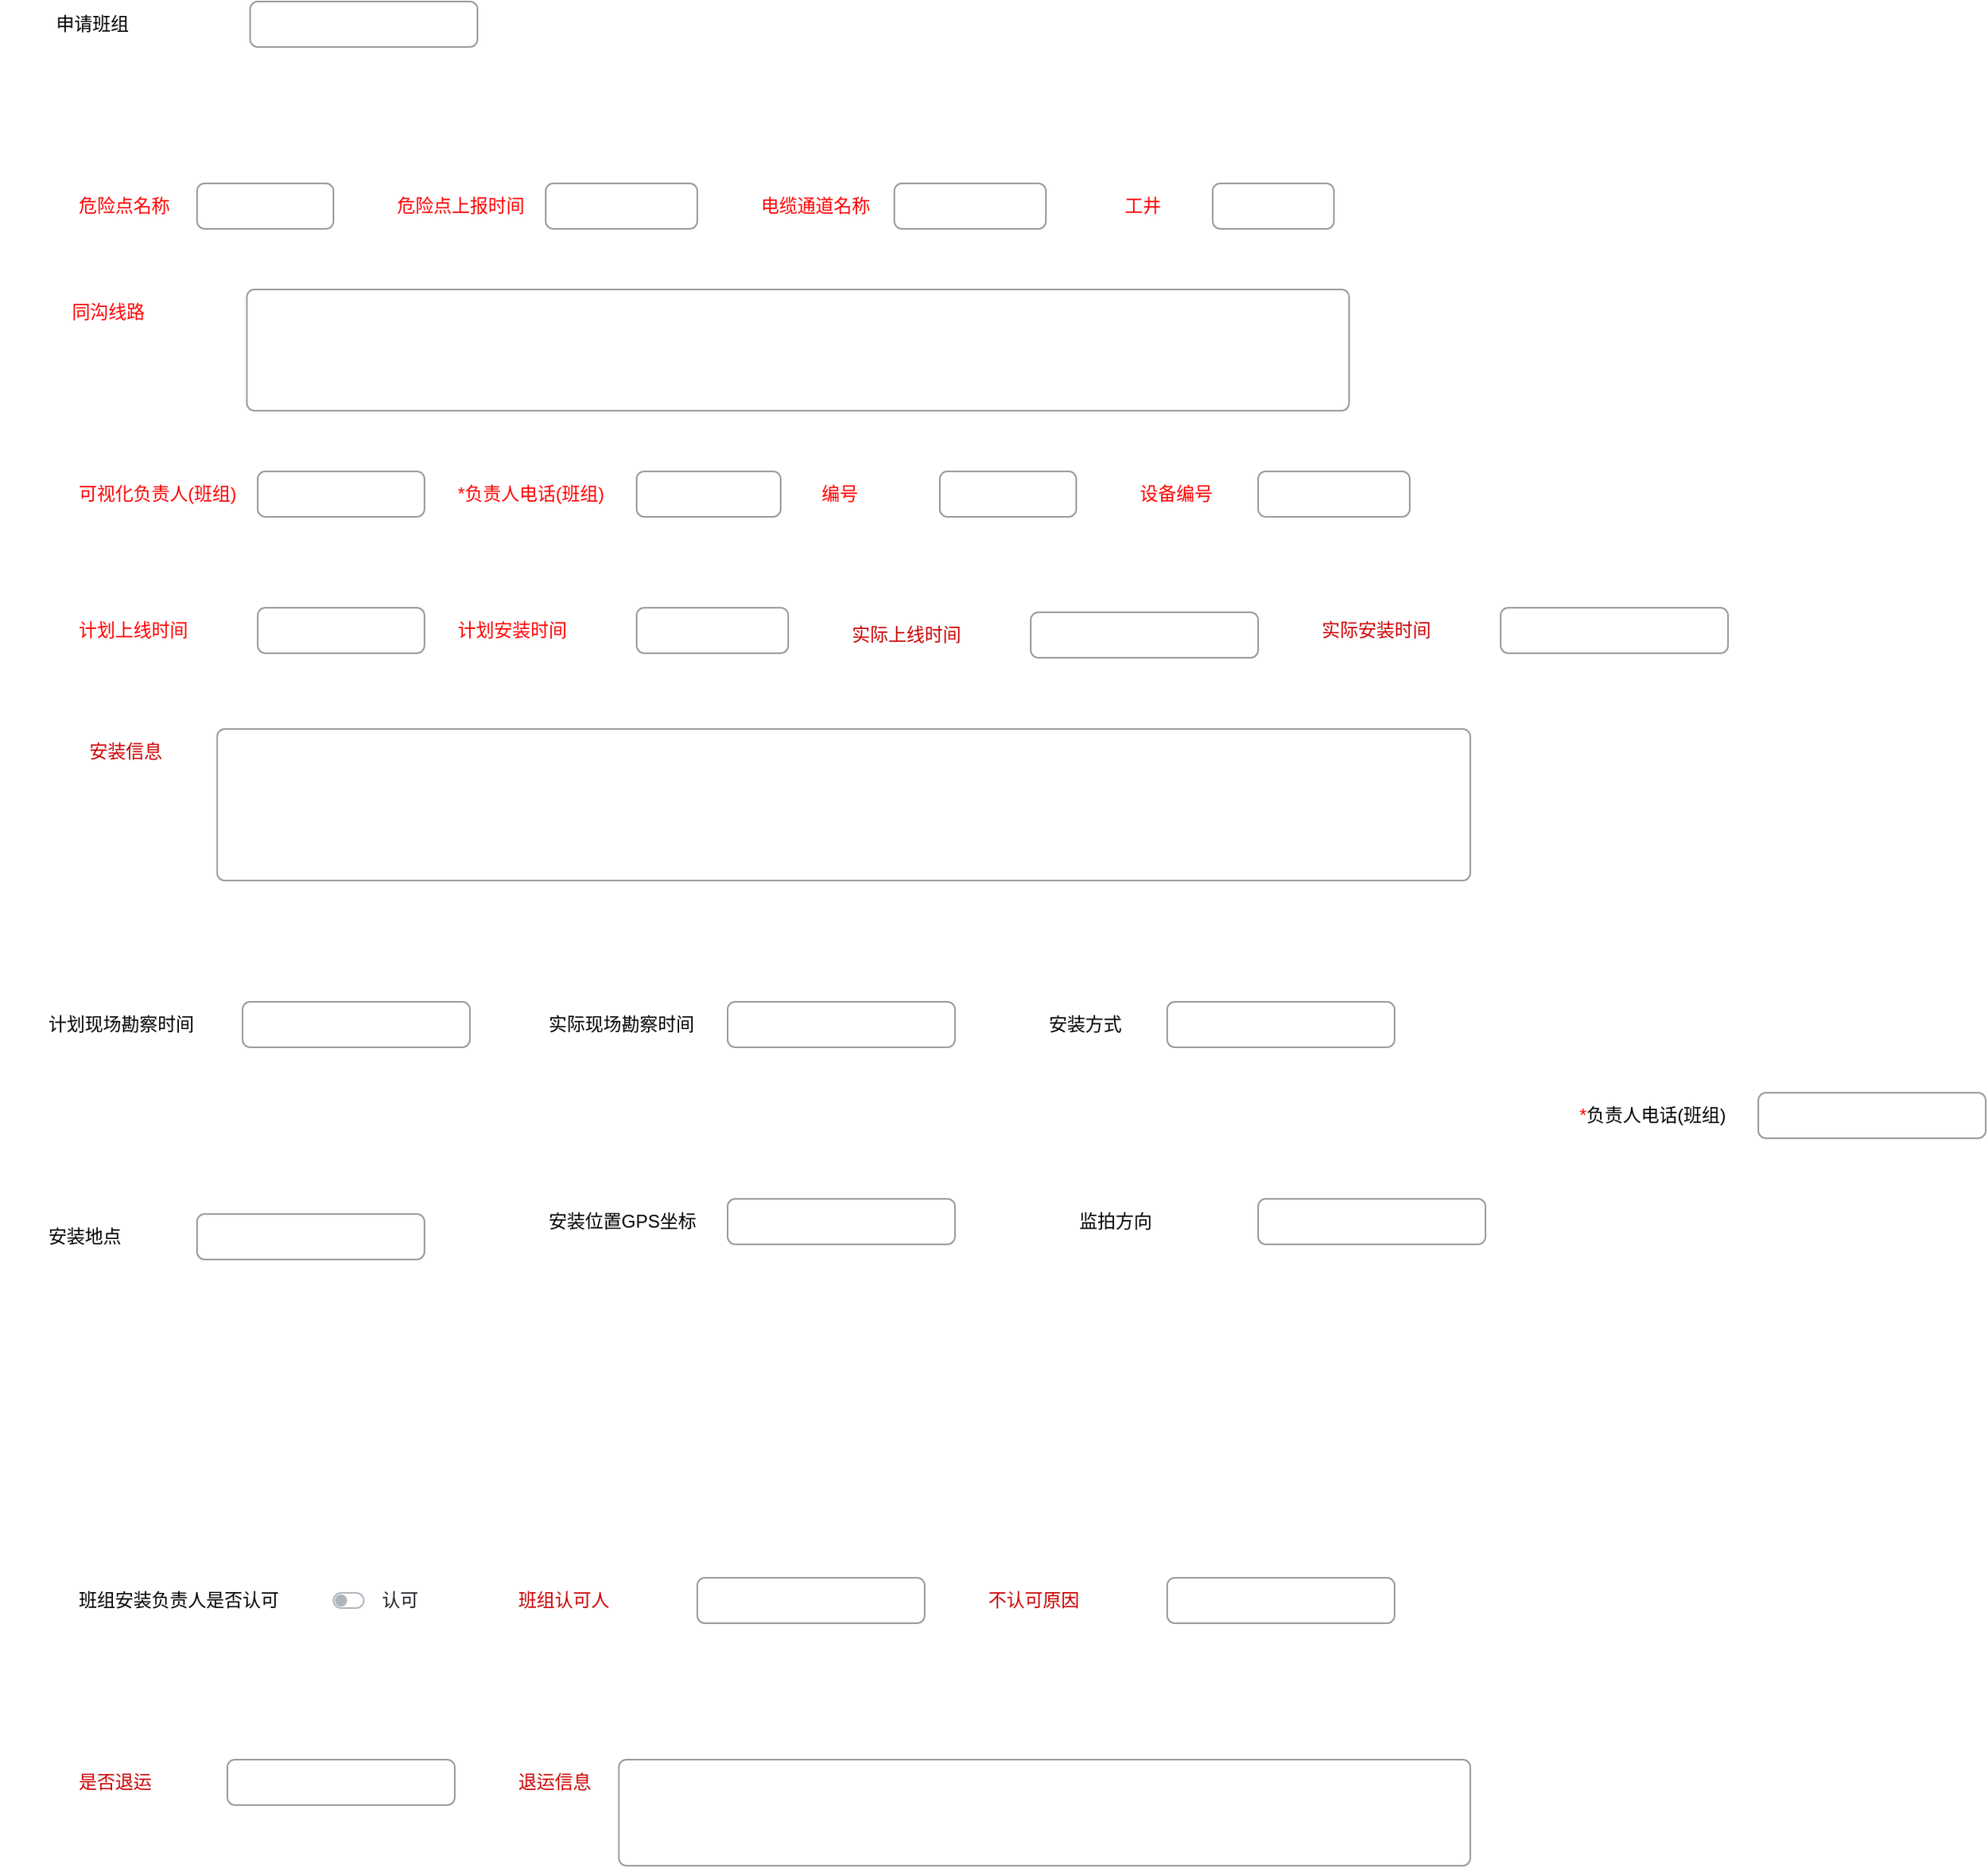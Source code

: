 <mxfile version="20.6.0" type="github">
  <diagram name="Page-1" id="c9db0220-8083-56f3-ca83-edcdcd058819">
    <mxGraphModel dx="1778" dy="2746.5" grid="1" gridSize="10" guides="1" tooltips="1" connect="1" arrows="1" fold="1" page="1" pageScale="1.5" pageWidth="826" pageHeight="1169" background="none" math="0" shadow="0">
      <root>
        <mxCell id="0" style=";html=1;" />
        <mxCell id="1" style=";html=1;" parent="0" />
        <mxCell id="OY6VnxNnnldXPEKkeLlU-69" value="" style="group" vertex="1" connectable="0" parent="1">
          <mxGeometry x="90" y="400" width="270" height="140" as="geometry" />
        </mxCell>
        <mxCell id="OY6VnxNnnldXPEKkeLlU-70" value="计划现场勘察时间" style="text;html=1;strokeColor=none;fillColor=none;align=left;verticalAlign=middle;whiteSpace=wrap;rounded=0;" vertex="1" parent="OY6VnxNnnldXPEKkeLlU-69">
          <mxGeometry x="-10" y="110" width="110" height="30" as="geometry" />
        </mxCell>
        <mxCell id="OY6VnxNnnldXPEKkeLlU-71" value="" style="html=1;shadow=0;dashed=0;shape=mxgraph.bootstrap.rrect;rSize=5;fillColor=none;strokeColor=#999999;align=left;spacing=15;fontSize=14;fontColor=#6C767D;" vertex="1" parent="OY6VnxNnnldXPEKkeLlU-69">
          <mxGeometry x="120" y="110" width="150" height="30" as="geometry">
            <mxPoint x="-70" y="-110" as="offset" />
          </mxGeometry>
        </mxCell>
        <mxCell id="OY6VnxNnnldXPEKkeLlU-78" value="" style="group" vertex="1" connectable="0" parent="1">
          <mxGeometry x="90" y="580" width="260" height="140" as="geometry" />
        </mxCell>
        <mxCell id="OY6VnxNnnldXPEKkeLlU-133" value="" style="group" vertex="1" connectable="0" parent="OY6VnxNnnldXPEKkeLlU-78">
          <mxGeometry x="-10" y="-40" width="200" height="140" as="geometry" />
        </mxCell>
        <mxCell id="OY6VnxNnnldXPEKkeLlU-131" value="安装地点" style="text;html=1;strokeColor=none;fillColor=none;align=left;verticalAlign=middle;whiteSpace=wrap;rounded=0;" vertex="1" parent="OY6VnxNnnldXPEKkeLlU-133">
          <mxGeometry y="110" width="110" height="30" as="geometry" />
        </mxCell>
        <mxCell id="OY6VnxNnnldXPEKkeLlU-132" value="" style="html=1;shadow=0;dashed=0;shape=mxgraph.bootstrap.rrect;rSize=5;fillColor=none;strokeColor=#999999;align=left;spacing=15;fontSize=14;fontColor=#6C767D;" vertex="1" parent="OY6VnxNnnldXPEKkeLlU-133">
          <mxGeometry x="100" y="110" width="150" height="30" as="geometry">
            <mxPoint x="-70" y="-110" as="offset" />
          </mxGeometry>
        </mxCell>
        <mxCell id="OY6VnxNnnldXPEKkeLlU-82" value="" style="group" vertex="1" connectable="0" parent="1">
          <mxGeometry x="770" y="430" width="200" height="140" as="geometry" />
        </mxCell>
        <mxCell id="OY6VnxNnnldXPEKkeLlU-83" value="安装方式" style="text;html=1;strokeColor=none;fillColor=none;align=left;verticalAlign=middle;whiteSpace=wrap;rounded=0;" vertex="1" parent="OY6VnxNnnldXPEKkeLlU-82">
          <mxGeometry x="-30" y="80" width="110" height="30" as="geometry" />
        </mxCell>
        <mxCell id="OY6VnxNnnldXPEKkeLlU-84" value="" style="html=1;shadow=0;dashed=0;shape=mxgraph.bootstrap.rrect;rSize=5;fillColor=none;strokeColor=#999999;align=left;spacing=15;fontSize=14;fontColor=#6C767D;" vertex="1" parent="OY6VnxNnnldXPEKkeLlU-82">
          <mxGeometry x="50" y="80" width="150" height="30" as="geometry">
            <mxPoint x="-70" y="-110" as="offset" />
          </mxGeometry>
        </mxCell>
        <mxCell id="OY6VnxNnnldXPEKkeLlU-107" value="" style="group" vertex="1" connectable="0" parent="1">
          <mxGeometry x="780" y="877" width="200" height="140" as="geometry" />
        </mxCell>
        <mxCell id="OY6VnxNnnldXPEKkeLlU-112" value="" style="group" vertex="1" connectable="0" parent="OY6VnxNnnldXPEKkeLlU-107">
          <mxGeometry x="-680" y="13" width="170" height="30" as="geometry" />
        </mxCell>
        <mxCell id="OY6VnxNnnldXPEKkeLlU-108" value="班组安装负责人是否认可" style="text;html=1;strokeColor=none;fillColor=none;align=left;verticalAlign=middle;whiteSpace=wrap;rounded=0;" vertex="1" parent="OY6VnxNnnldXPEKkeLlU-112">
          <mxGeometry width="150" height="30" as="geometry" />
        </mxCell>
        <mxCell id="OY6VnxNnnldXPEKkeLlU-113" value="&lt;font color=&quot;#cc0000&quot;&gt;班组认可人&lt;/font&gt;" style="text;html=1;strokeColor=none;fillColor=none;align=left;verticalAlign=middle;whiteSpace=wrap;rounded=0;" vertex="1" parent="1">
          <mxGeometry x="390" y="890" width="110" height="30" as="geometry" />
        </mxCell>
        <mxCell id="OY6VnxNnnldXPEKkeLlU-114" value="" style="html=1;shadow=0;dashed=0;shape=mxgraph.bootstrap.rrect;rSize=5;fillColor=none;strokeColor=#999999;align=left;spacing=15;fontSize=14;fontColor=#6C767D;" vertex="1" parent="1">
          <mxGeometry x="510" y="890" width="150" height="30" as="geometry">
            <mxPoint x="-70" y="-110" as="offset" />
          </mxGeometry>
        </mxCell>
        <mxCell id="OY6VnxNnnldXPEKkeLlU-115" value="&lt;font color=&quot;#cc0000&quot;&gt;不认可原因&lt;/font&gt;" style="text;html=1;strokeColor=none;fillColor=none;align=left;verticalAlign=middle;whiteSpace=wrap;rounded=0;" vertex="1" parent="1">
          <mxGeometry x="700" y="890" width="110" height="30" as="geometry" />
        </mxCell>
        <mxCell id="OY6VnxNnnldXPEKkeLlU-116" value="" style="html=1;shadow=0;dashed=0;shape=mxgraph.bootstrap.rrect;rSize=5;fillColor=none;strokeColor=#999999;align=left;spacing=15;fontSize=14;fontColor=#6C767D;" vertex="1" parent="1">
          <mxGeometry x="820" y="890" width="150" height="30" as="geometry">
            <mxPoint x="-70" y="-110" as="offset" />
          </mxGeometry>
        </mxCell>
        <mxCell id="OY6VnxNnnldXPEKkeLlU-117" value="&lt;font color=&quot;#cc0000&quot;&gt;是否退运&lt;/font&gt;" style="text;html=1;strokeColor=none;fillColor=none;align=left;verticalAlign=middle;whiteSpace=wrap;rounded=0;" vertex="1" parent="1">
          <mxGeometry x="100" y="1010" width="110" height="30" as="geometry" />
        </mxCell>
        <mxCell id="OY6VnxNnnldXPEKkeLlU-118" value="" style="html=1;shadow=0;dashed=0;shape=mxgraph.bootstrap.rrect;rSize=5;fillColor=none;strokeColor=#999999;align=left;spacing=15;fontSize=14;fontColor=#6C767D;" vertex="1" parent="1">
          <mxGeometry x="200" y="1010" width="150" height="30" as="geometry">
            <mxPoint x="-70" y="-110" as="offset" />
          </mxGeometry>
        </mxCell>
        <mxCell id="OY6VnxNnnldXPEKkeLlU-111" value="认可" style="html=1;shadow=0;dashed=0;shape=mxgraph.bootstrap.switch;strokeColor=#ADB6BD;strokeWidth=1;fillColor=#ffffff;fontColor=#212529;onStrokeColor=#ffffff;onFillColor=#0085FC;align=left;verticalAlign=middle;spacingLeft=10;labelPosition=right;verticalLabelPosition=middle;buttonState=0;sketch=0;" vertex="1" parent="1">
          <mxGeometry x="270" y="900" width="20" height="10" as="geometry" />
        </mxCell>
        <mxCell id="OY6VnxNnnldXPEKkeLlU-73" value="实际现场勘察时间" style="text;html=1;strokeColor=none;fillColor=none;align=left;verticalAlign=middle;whiteSpace=wrap;rounded=0;" vertex="1" parent="1">
          <mxGeometry x="410" y="510" width="110" height="30" as="geometry" />
        </mxCell>
        <mxCell id="OY6VnxNnnldXPEKkeLlU-74" value="" style="html=1;shadow=0;dashed=0;shape=mxgraph.bootstrap.rrect;rSize=5;fillColor=none;strokeColor=#999999;align=left;spacing=15;fontSize=14;fontColor=#6C767D;" vertex="1" parent="1">
          <mxGeometry x="530" y="510" width="150" height="30" as="geometry">
            <mxPoint x="-70" y="-110" as="offset" />
          </mxGeometry>
        </mxCell>
        <mxCell id="OY6VnxNnnldXPEKkeLlU-63" value="" style="group" vertex="1" connectable="0" parent="1">
          <mxGeometry x="350" y="180" width="270" height="140" as="geometry" />
        </mxCell>
        <mxCell id="OY6VnxNnnldXPEKkeLlU-96" value="计划安装时间" style="text;html=1;strokeColor=none;fillColor=none;align=left;verticalAlign=middle;whiteSpace=wrap;rounded=0;fontColor=#FF0000;" vertex="1" parent="OY6VnxNnnldXPEKkeLlU-63">
          <mxGeometry y="70" width="110" height="30" as="geometry" />
        </mxCell>
        <mxCell id="OY6VnxNnnldXPEKkeLlU-97" value="" style="html=1;shadow=0;dashed=0;shape=mxgraph.bootstrap.rrect;rSize=5;fillColor=none;strokeColor=#999999;align=left;spacing=15;fontSize=14;fontColor=#6C767D;" vertex="1" parent="OY6VnxNnnldXPEKkeLlU-63">
          <mxGeometry x="120" y="70" width="100" height="30" as="geometry">
            <mxPoint x="-70" y="-110" as="offset" />
          </mxGeometry>
        </mxCell>
        <mxCell id="OY6VnxNnnldXPEKkeLlU-75" value="监拍方向" style="text;html=1;strokeColor=none;fillColor=none;align=left;verticalAlign=middle;whiteSpace=wrap;rounded=0;" vertex="1" parent="1">
          <mxGeometry x="760" y="640" width="110" height="30" as="geometry" />
        </mxCell>
        <mxCell id="OY6VnxNnnldXPEKkeLlU-76" value="" style="html=1;shadow=0;dashed=0;shape=mxgraph.bootstrap.rrect;rSize=5;fillColor=none;strokeColor=#999999;align=left;spacing=15;fontSize=14;fontColor=#6C767D;" vertex="1" parent="1">
          <mxGeometry x="880" y="640" width="150" height="30" as="geometry">
            <mxPoint x="-70" y="-110" as="offset" />
          </mxGeometry>
        </mxCell>
        <mxCell id="OY6VnxNnnldXPEKkeLlU-79" value="安装位置GPS坐标" style="text;html=1;strokeColor=none;fillColor=none;align=left;verticalAlign=middle;whiteSpace=wrap;rounded=0;" vertex="1" parent="1">
          <mxGeometry x="410" y="640" width="110" height="30" as="geometry" />
        </mxCell>
        <mxCell id="OY6VnxNnnldXPEKkeLlU-80" value="" style="html=1;shadow=0;dashed=0;shape=mxgraph.bootstrap.rrect;rSize=5;fillColor=none;strokeColor=#999999;align=left;spacing=15;fontSize=14;fontColor=#6C767D;" vertex="1" parent="1">
          <mxGeometry x="530" y="640" width="150" height="30" as="geometry">
            <mxPoint x="-70" y="-110" as="offset" />
          </mxGeometry>
        </mxCell>
        <mxCell id="OY6VnxNnnldXPEKkeLlU-65" value="安装信息" style="text;html=1;strokeColor=none;fillColor=none;align=left;verticalAlign=middle;whiteSpace=wrap;rounded=0;fontColor=#CC0000;" vertex="1" parent="1">
          <mxGeometry x="106.62" y="330" width="62.562" height="30" as="geometry" />
        </mxCell>
        <mxCell id="OY6VnxNnnldXPEKkeLlU-66" value="" style="html=1;shadow=0;dashed=0;shape=mxgraph.bootstrap.rrect;rSize=5;fillColor=none;strokeColor=#999999;align=left;spacing=15;fontSize=14;fontColor=#6C767D;" vertex="1" parent="1">
          <mxGeometry x="193.25" y="330" width="826.75" height="100" as="geometry">
            <mxPoint x="-70" y="-110" as="offset" />
          </mxGeometry>
        </mxCell>
        <mxCell id="OY6VnxNnnldXPEKkeLlU-119" value="&lt;font color=&quot;#cc0000&quot;&gt;退运信息&lt;/font&gt;" style="text;html=1;strokeColor=none;fillColor=none;align=left;verticalAlign=middle;whiteSpace=wrap;rounded=0;" vertex="1" parent="1">
          <mxGeometry x="390" y="1010" width="110" height="30" as="geometry" />
        </mxCell>
        <mxCell id="OY6VnxNnnldXPEKkeLlU-120" value="" style="html=1;shadow=0;dashed=0;shape=mxgraph.bootstrap.rrect;rSize=5;fillColor=none;strokeColor=#999999;align=left;spacing=15;fontSize=14;fontColor=#6C767D;" vertex="1" parent="1">
          <mxGeometry x="458.25" y="1010" width="561.75" height="70" as="geometry">
            <mxPoint x="-70" y="-110" as="offset" />
          </mxGeometry>
        </mxCell>
        <mxCell id="OY6VnxNnnldXPEKkeLlU-86" value="设备编号" style="text;html=1;strokeColor=none;fillColor=none;align=left;verticalAlign=middle;whiteSpace=wrap;rounded=0;fontColor=#FF0000;" vertex="1" parent="1">
          <mxGeometry x="800" y="160" width="110" height="30" as="geometry" />
        </mxCell>
        <mxCell id="OY6VnxNnnldXPEKkeLlU-87" value="" style="html=1;shadow=0;dashed=0;shape=mxgraph.bootstrap.rrect;rSize=5;fillColor=none;strokeColor=#999999;align=left;spacing=15;fontSize=14;fontColor=#6C767D;" vertex="1" parent="1">
          <mxGeometry x="880" y="160" width="100" height="30" as="geometry">
            <mxPoint x="-70" y="-110" as="offset" />
          </mxGeometry>
        </mxCell>
        <mxCell id="OY6VnxNnnldXPEKkeLlU-99" value="编号" style="text;html=1;strokeColor=none;fillColor=none;align=left;verticalAlign=middle;whiteSpace=wrap;rounded=0;fontColor=#FF0000;" vertex="1" parent="1">
          <mxGeometry x="590" y="160" width="110" height="30" as="geometry" />
        </mxCell>
        <mxCell id="OY6VnxNnnldXPEKkeLlU-100" value="" style="html=1;shadow=0;dashed=0;shape=mxgraph.bootstrap.rrect;rSize=5;fillColor=none;strokeColor=#999999;align=left;spacing=15;fontSize=14;fontColor=#6C767D;" vertex="1" parent="1">
          <mxGeometry x="670" y="160" width="90" height="30" as="geometry">
            <mxPoint x="-70" y="-110" as="offset" />
          </mxGeometry>
        </mxCell>
        <mxCell id="OY6VnxNnnldXPEKkeLlU-43" value="" style="html=1;shadow=0;dashed=0;shape=mxgraph.bootstrap.rrect;rSize=5;fillColor=none;strokeColor=#999999;align=left;spacing=15;fontSize=14;fontColor=#6C767D;" vertex="1" parent="1">
          <mxGeometry x="640" y="-30" width="100" height="30" as="geometry">
            <mxPoint x="-70" y="-110" as="offset" />
          </mxGeometry>
        </mxCell>
        <mxCell id="OY6VnxNnnldXPEKkeLlU-41" value="" style="html=1;shadow=0;dashed=0;shape=mxgraph.bootstrap.rrect;rSize=5;fillColor=none;strokeColor=#999999;align=left;spacing=15;fontSize=14;fontColor=#6C767D;" vertex="1" parent="1">
          <mxGeometry x="410" y="-30" width="100" height="30" as="geometry">
            <mxPoint x="-70" y="-110" as="offset" />
          </mxGeometry>
        </mxCell>
        <mxCell id="OY6VnxNnnldXPEKkeLlU-29" value="&lt;font color=&quot;#ff0000&quot;&gt;危险点名称&lt;/font&gt;" style="text;html=1;strokeColor=none;fillColor=none;align=left;verticalAlign=middle;whiteSpace=wrap;rounded=0;" vertex="1" parent="1">
          <mxGeometry x="100" y="-30" width="110" height="30" as="geometry" />
        </mxCell>
        <mxCell id="OY6VnxNnnldXPEKkeLlU-33" value="&lt;br&gt;" style="html=1;shadow=0;dashed=0;shape=mxgraph.bootstrap.rrect;rSize=5;fillColor=none;strokeColor=#999999;align=left;spacing=15;fontSize=14;fontColor=#6C767D;" vertex="1" parent="1">
          <mxGeometry x="180" y="-30" width="90" height="30" as="geometry">
            <mxPoint x="-70" y="-110" as="offset" />
          </mxGeometry>
        </mxCell>
        <mxCell id="OY6VnxNnnldXPEKkeLlU-40" value="&lt;font color=&quot;#ff0000&quot;&gt;危险点上报时间&lt;/font&gt;" style="text;html=1;strokeColor=none;fillColor=none;align=left;verticalAlign=middle;whiteSpace=wrap;rounded=0;" vertex="1" parent="1">
          <mxGeometry x="310" y="-30" width="110" height="30" as="geometry" />
        </mxCell>
        <mxCell id="OY6VnxNnnldXPEKkeLlU-42" value="电缆通道名称" style="text;html=1;strokeColor=none;fillColor=none;align=left;verticalAlign=middle;whiteSpace=wrap;rounded=0;fontColor=#FF0000;" vertex="1" parent="1">
          <mxGeometry x="550" y="-30" width="110" height="30" as="geometry" />
        </mxCell>
        <mxCell id="OY6VnxNnnldXPEKkeLlU-134" value="" style="group" vertex="1" connectable="0" parent="1">
          <mxGeometry x="70" y="-70" width="870" height="190" as="geometry" />
        </mxCell>
        <mxCell id="OY6VnxNnnldXPEKkeLlU-46" value="同沟线路" style="text;html=1;strokeColor=none;fillColor=none;align=center;verticalAlign=middle;whiteSpace=wrap;rounded=0;fontColor=#FF0000;" vertex="1" parent="OY6VnxNnnldXPEKkeLlU-134">
          <mxGeometry x="-20" y="110" width="142.836" height="30" as="geometry" />
        </mxCell>
        <mxCell id="OY6VnxNnnldXPEKkeLlU-47" value="" style="html=1;shadow=0;dashed=0;shape=mxgraph.bootstrap.rrect;rSize=5;fillColor=none;strokeColor=#999999;align=left;spacing=15;fontSize=14;fontColor=#6C767D;" vertex="1" parent="OY6VnxNnnldXPEKkeLlU-134">
          <mxGeometry x="142.836" y="110" width="727.164" height="80" as="geometry">
            <mxPoint x="-70" y="-110" as="offset" />
          </mxGeometry>
        </mxCell>
        <mxCell id="OY6VnxNnnldXPEKkeLlU-48" value="可视化负责人(班组)" style="text;html=1;strokeColor=none;fillColor=none;align=left;verticalAlign=middle;whiteSpace=wrap;rounded=0;fontColor=#FF0000;" vertex="1" parent="1">
          <mxGeometry x="100" y="160" width="110" height="30" as="geometry" />
        </mxCell>
        <mxCell id="OY6VnxNnnldXPEKkeLlU-49" value="" style="html=1;shadow=0;dashed=0;shape=mxgraph.bootstrap.rrect;rSize=5;fillColor=none;strokeColor=#999999;align=left;spacing=15;fontSize=14;fontColor=#6C767D;" vertex="1" parent="1">
          <mxGeometry x="220" y="160" width="110" height="30" as="geometry">
            <mxPoint x="-70" y="-110" as="offset" />
          </mxGeometry>
        </mxCell>
        <mxCell id="OY6VnxNnnldXPEKkeLlU-50" value="&lt;font&gt;*&lt;/font&gt;负责人电话(班组)" style="text;html=1;strokeColor=none;fillColor=none;align=left;verticalAlign=middle;whiteSpace=wrap;rounded=0;fontColor=#FF0000;" vertex="1" parent="1">
          <mxGeometry x="350" y="160" width="110" height="30" as="geometry" />
        </mxCell>
        <mxCell id="OY6VnxNnnldXPEKkeLlU-51" value="" style="html=1;shadow=0;dashed=0;shape=mxgraph.bootstrap.rrect;rSize=5;fillColor=none;strokeColor=#999999;align=left;spacing=15;fontSize=14;fontColor=#6C767D;" vertex="1" parent="1">
          <mxGeometry x="470" y="160" width="95" height="30" as="geometry">
            <mxPoint x="-70" y="-110" as="offset" />
          </mxGeometry>
        </mxCell>
        <mxCell id="OY6VnxNnnldXPEKkeLlU-44" value="工井" style="text;html=1;strokeColor=none;fillColor=none;align=left;verticalAlign=middle;whiteSpace=wrap;rounded=0;fontColor=#FF0000;" vertex="1" parent="1">
          <mxGeometry x="790" y="-30" width="110" height="30" as="geometry" />
        </mxCell>
        <mxCell id="OY6VnxNnnldXPEKkeLlU-45" value="" style="html=1;shadow=0;dashed=0;shape=mxgraph.bootstrap.rrect;rSize=5;fillColor=none;strokeColor=#999999;align=left;spacing=15;fontSize=14;fontColor=#6C767D;" vertex="1" parent="1">
          <mxGeometry x="850" y="-30" width="80" height="30" as="geometry">
            <mxPoint x="-70" y="-110" as="offset" />
          </mxGeometry>
        </mxCell>
        <mxCell id="OY6VnxNnnldXPEKkeLlU-102" value="计划上线时间" style="text;html=1;strokeColor=none;fillColor=none;align=left;verticalAlign=middle;whiteSpace=wrap;rounded=0;fontColor=#FF0000;" vertex="1" parent="1">
          <mxGeometry x="100" y="250" width="110" height="30" as="geometry" />
        </mxCell>
        <mxCell id="OY6VnxNnnldXPEKkeLlU-103" value="" style="html=1;shadow=0;dashed=0;shape=mxgraph.bootstrap.rrect;rSize=5;fillColor=none;strokeColor=#999999;align=left;spacing=15;fontSize=14;fontColor=#6C767D;" vertex="1" parent="1">
          <mxGeometry x="220" y="250" width="110" height="30" as="geometry">
            <mxPoint x="-70" y="-110" as="offset" />
          </mxGeometry>
        </mxCell>
        <mxCell id="OY6VnxNnnldXPEKkeLlU-93" value="&lt;font color=&quot;#cc0000&quot;&gt;实际安装时间&lt;/font&gt;" style="text;html=1;strokeColor=none;fillColor=none;align=left;verticalAlign=middle;whiteSpace=wrap;rounded=0;" vertex="1" parent="1">
          <mxGeometry x="920" y="250" width="110" height="30" as="geometry" />
        </mxCell>
        <mxCell id="OY6VnxNnnldXPEKkeLlU-94" value="" style="html=1;shadow=0;dashed=0;shape=mxgraph.bootstrap.rrect;rSize=5;fillColor=none;strokeColor=#999999;align=left;spacing=15;fontSize=14;fontColor=#6C767D;" vertex="1" parent="1">
          <mxGeometry x="1040" y="250" width="150" height="30" as="geometry">
            <mxPoint x="-70" y="-110" as="offset" />
          </mxGeometry>
        </mxCell>
        <mxCell id="OY6VnxNnnldXPEKkeLlU-105" value="&lt;font color=&quot;#cc0000&quot;&gt;实际上线时间&lt;/font&gt;" style="text;html=1;strokeColor=none;fillColor=none;align=left;verticalAlign=middle;whiteSpace=wrap;rounded=0;" vertex="1" parent="1">
          <mxGeometry x="610" y="253" width="110" height="30" as="geometry" />
        </mxCell>
        <mxCell id="OY6VnxNnnldXPEKkeLlU-106" value="" style="html=1;shadow=0;dashed=0;shape=mxgraph.bootstrap.rrect;rSize=5;fillColor=none;strokeColor=#999999;align=left;spacing=15;fontSize=14;fontColor=#6C767D;" vertex="1" parent="1">
          <mxGeometry x="730" y="253" width="150" height="30" as="geometry">
            <mxPoint x="-70" y="-110" as="offset" />
          </mxGeometry>
        </mxCell>
        <mxCell id="OY6VnxNnnldXPEKkeLlU-54" value="&lt;font color=&quot;#ff0000&quot;&gt;*&lt;/font&gt;负责人电话(班组)" style="text;html=1;strokeColor=none;fillColor=none;align=left;verticalAlign=middle;whiteSpace=wrap;rounded=0;" vertex="1" parent="1">
          <mxGeometry x="1090" y="570" width="110" height="30" as="geometry" />
        </mxCell>
        <mxCell id="OY6VnxNnnldXPEKkeLlU-55" value="" style="html=1;shadow=0;dashed=0;shape=mxgraph.bootstrap.rrect;rSize=5;fillColor=none;strokeColor=#999999;align=left;spacing=15;fontSize=14;fontColor=#6C767D;" vertex="1" parent="1">
          <mxGeometry x="1210" y="570" width="150" height="30" as="geometry">
            <mxPoint x="-70" y="-110" as="offset" />
          </mxGeometry>
        </mxCell>
        <mxCell id="OY6VnxNnnldXPEKkeLlU-135" value="申请班组" style="text;html=1;strokeColor=none;fillColor=none;align=left;verticalAlign=middle;whiteSpace=wrap;rounded=0;" vertex="1" parent="1">
          <mxGeometry x="85" y="-150" width="110" height="30" as="geometry" />
        </mxCell>
        <mxCell id="OY6VnxNnnldXPEKkeLlU-136" value="" style="html=1;shadow=0;dashed=0;shape=mxgraph.bootstrap.rrect;rSize=5;fillColor=none;strokeColor=#999999;align=left;spacing=15;fontSize=14;fontColor=#6C767D;" vertex="1" parent="1">
          <mxGeometry x="215" y="-150" width="150" height="30" as="geometry">
            <mxPoint x="-70" y="-110" as="offset" />
          </mxGeometry>
        </mxCell>
      </root>
    </mxGraphModel>
  </diagram>
</mxfile>
